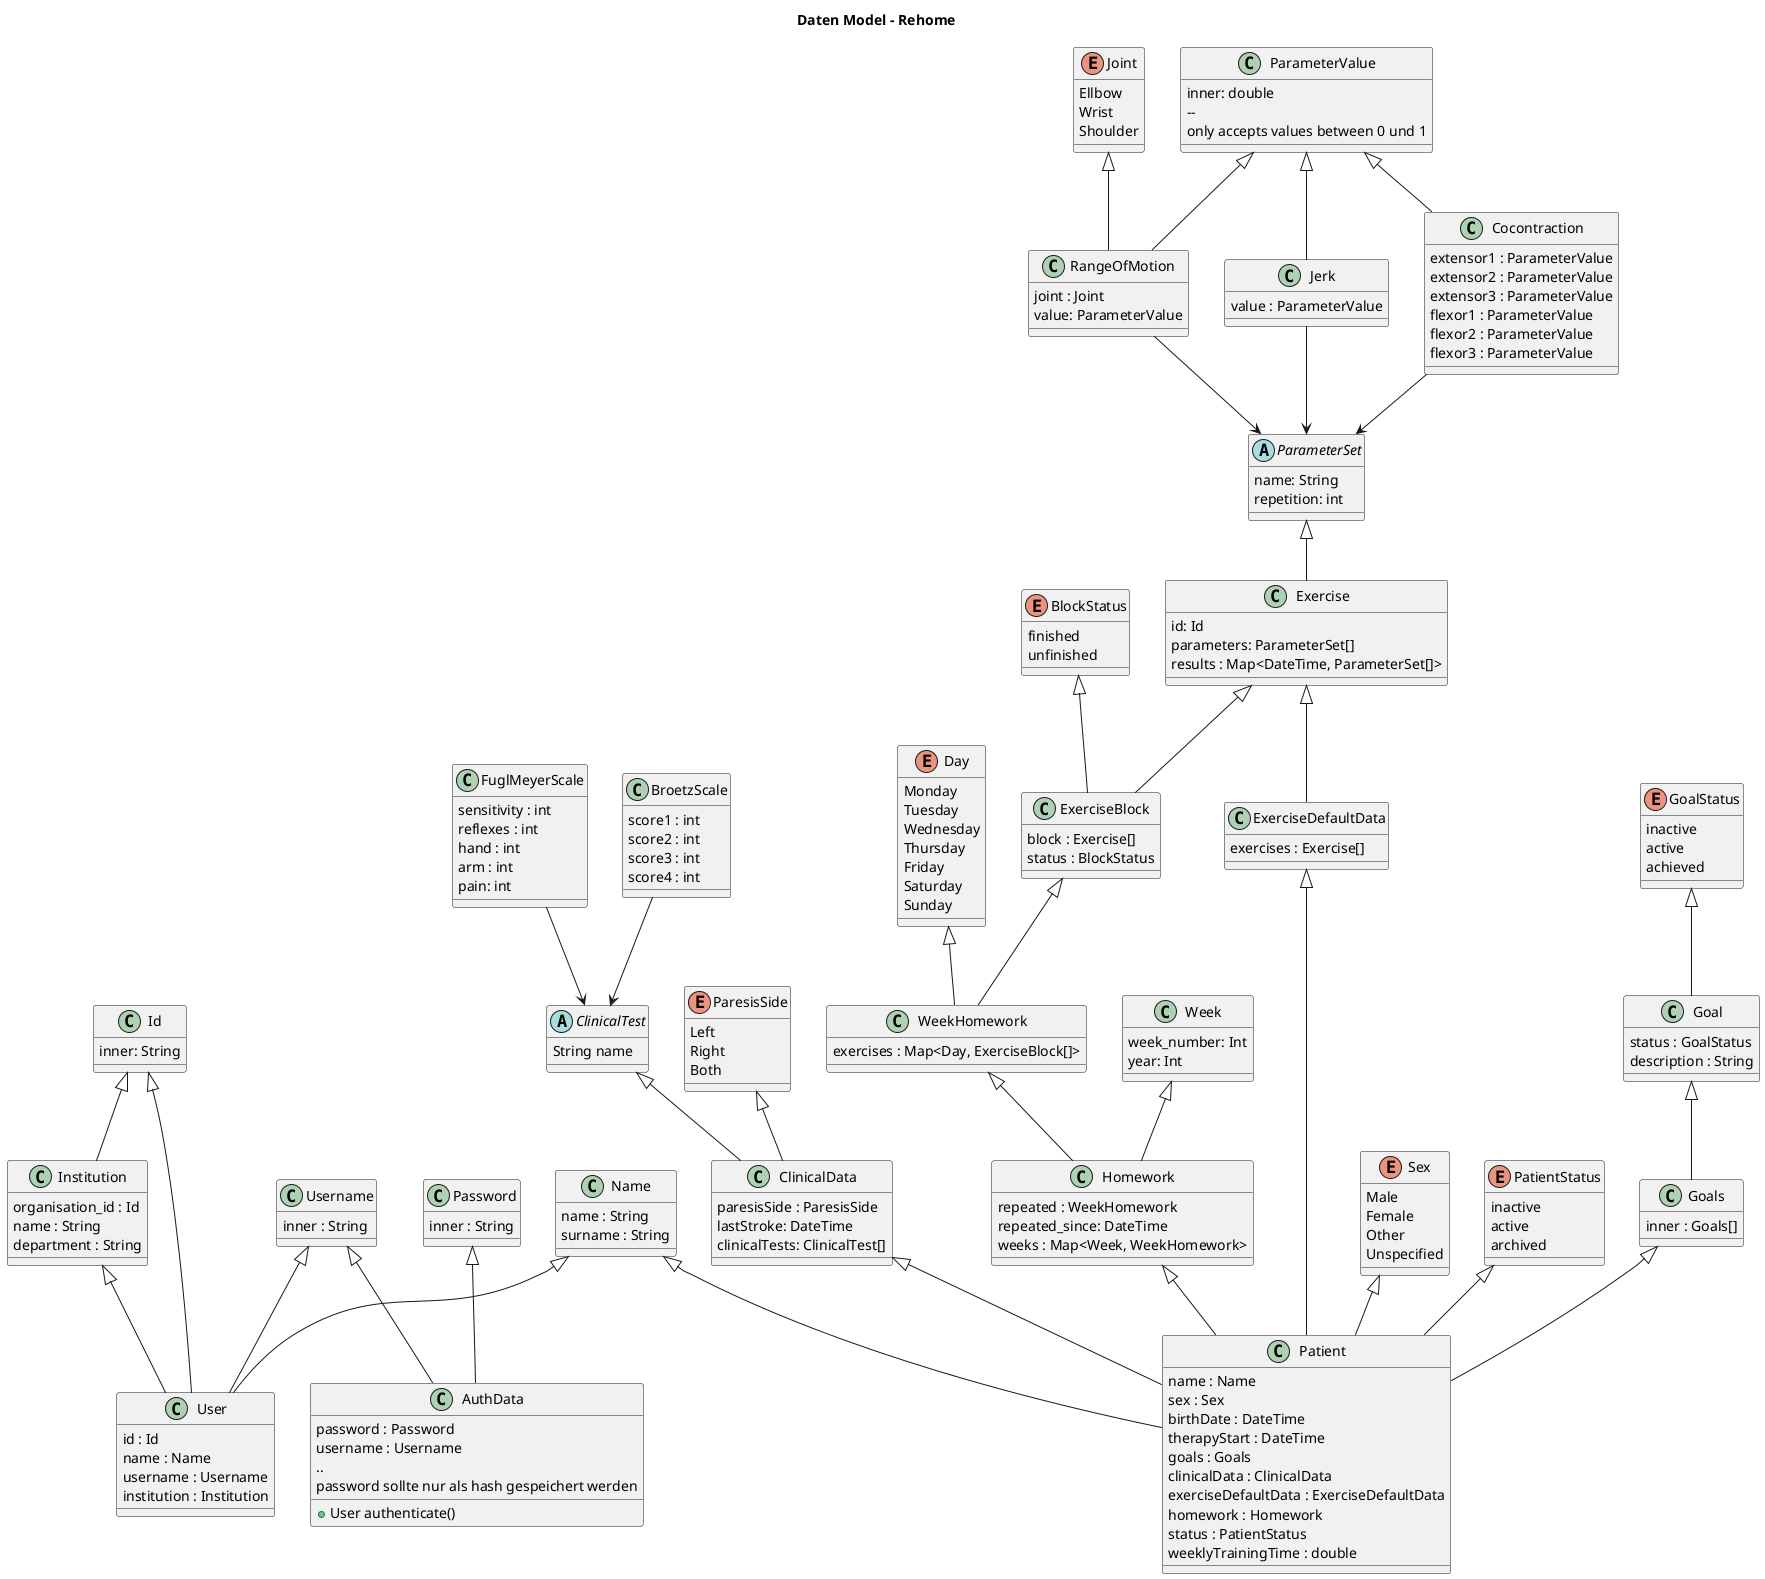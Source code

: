 @startuml

title Daten Model - Rehome


class Institution {
		organisation_id : Id
		name : String
		department : String
}

Id <|-- Institution

class Password {
		inner : String
}

class Username {
		inner : String
}

class AuthData {
		password : Password  
		username : Username
		..  
		password sollte nur als hash gespeichert werden
    +User authenticate() 
}

class Name {
	name : String
	surname : String
}

class Id {
		inner: String
}

class User {
		id : Id
		name : Name
		username : Username
		institution : Institution
}

Password <|-- AuthData
Username <|-- AuthData

Id <|-- User 
Name <|-- User 
Username <|-- User 
Institution <|-- User 

enum Sex {
		Male
		Female
		Other
		Unspecified
}

enum PatientStatus {
		inactive
		active
		archived
}

class Patient {
	name : Name
	sex : Sex
	birthDate : DateTime
	therapyStart : DateTime
    goals : Goals		
	clinicalData : ClinicalData
	exerciseDefaultData : ExerciseDefaultData
	homework : Homework
	status : PatientStatus
	weeklyTrainingTime : double
}

class Goals{
	inner : Goals[]
}

enum GoalStatus {
		inactive
		active
		achieved
}

class Goal {
		status : GoalStatus
		description : String
}

Enum ParesisSide{
		Left
		Right
		Both
}

class ClinicalData {
	paresisSide : ParesisSide
	lastStroke: DateTime
	clinicalTests: ClinicalTest[]
}

abstract class ClinicalTest{
		String name
}

class FuglMeyerScale {
	 sensitivity : int
	 reflexes : int 
	 hand : int 
	 arm : int
	 pain: int
}

class BroetzScale {
		score1 : int
		score2 : int
		score3 : int
		score4 : int
}

enum Day {
		Monday
		Tuesday
		Wednesday
		Thursday
		Friday
		Saturday
		Sunday
}

class Week {
		week_number: Int
		year: Int
}

class Homework {
	repeated : WeekHomework
	repeated_since: DateTime
	weeks : Map<Week, WeekHomework>
}

class WeekHomework {
   exercises : Map<Day, ExerciseBlock[]>
}

Week <|-- Homework

class ExerciseDefaultData {
  exercises : Exercise[]
}

class ExerciseBlock {
	block : Exercise[]
	status : BlockStatus
}

enum BlockStatus {
	finished
	unfinished
}

BlockStatus <|-- ExerciseBlock

class Exercise {
	id: Id
	parameters: ParameterSet[]
	results : Map<DateTime, ParameterSet[]>
}

class ParameterValue {
		inner: double
		-- 
		only accepts values between 0 und 1
}

abstract class ParameterSet {
		name: String
		repetition: int
}

enum Joint {
		Ellbow
		Wrist
		Shoulder
}

class RangeOfMotion {
		joint : Joint
		value: ParameterValue
}

class Cocontraction {
		extensor1 : ParameterValue
		extensor2 : ParameterValue
		extensor3 : ParameterValue
		flexor1 : ParameterValue
		flexor2 : ParameterValue
		flexor3 : ParameterValue
}

class Jerk {
		value : ParameterValue
}



Sex <|-- Patient
Name <|-- Patient
Goals <|-- Patient
ClinicalData <|-- Patient
Homework <|-- Patient
ExerciseDefaultData <|-- Patient
PatientStatus <|-- Patient

Goal <|-- Goals
GoalStatus <|-- Goal

ClinicalTest <|-- ClinicalData
ParesisSide <|-- ClinicalData
FuglMeyerScale --> ClinicalTest
BroetzScale --> ClinicalTest

WeekHomework <|-- Homework

ExerciseBlock <|-- WeekHomework
Exercise <|-- ExerciseBlock
Day <|-- WeekHomework

Exercise <|-- ExerciseDefaultData

ParameterSet <|-- Exercise

Cocontraction --> ParameterSet
Jerk --> ParameterSet
RangeOfMotion --> ParameterSet

Joint <|-- RangeOfMotion

ParameterValue <|-- Cocontraction
ParameterValue <|-- Jerk
ParameterValue <|-- RangeOfMotion




@enduml
